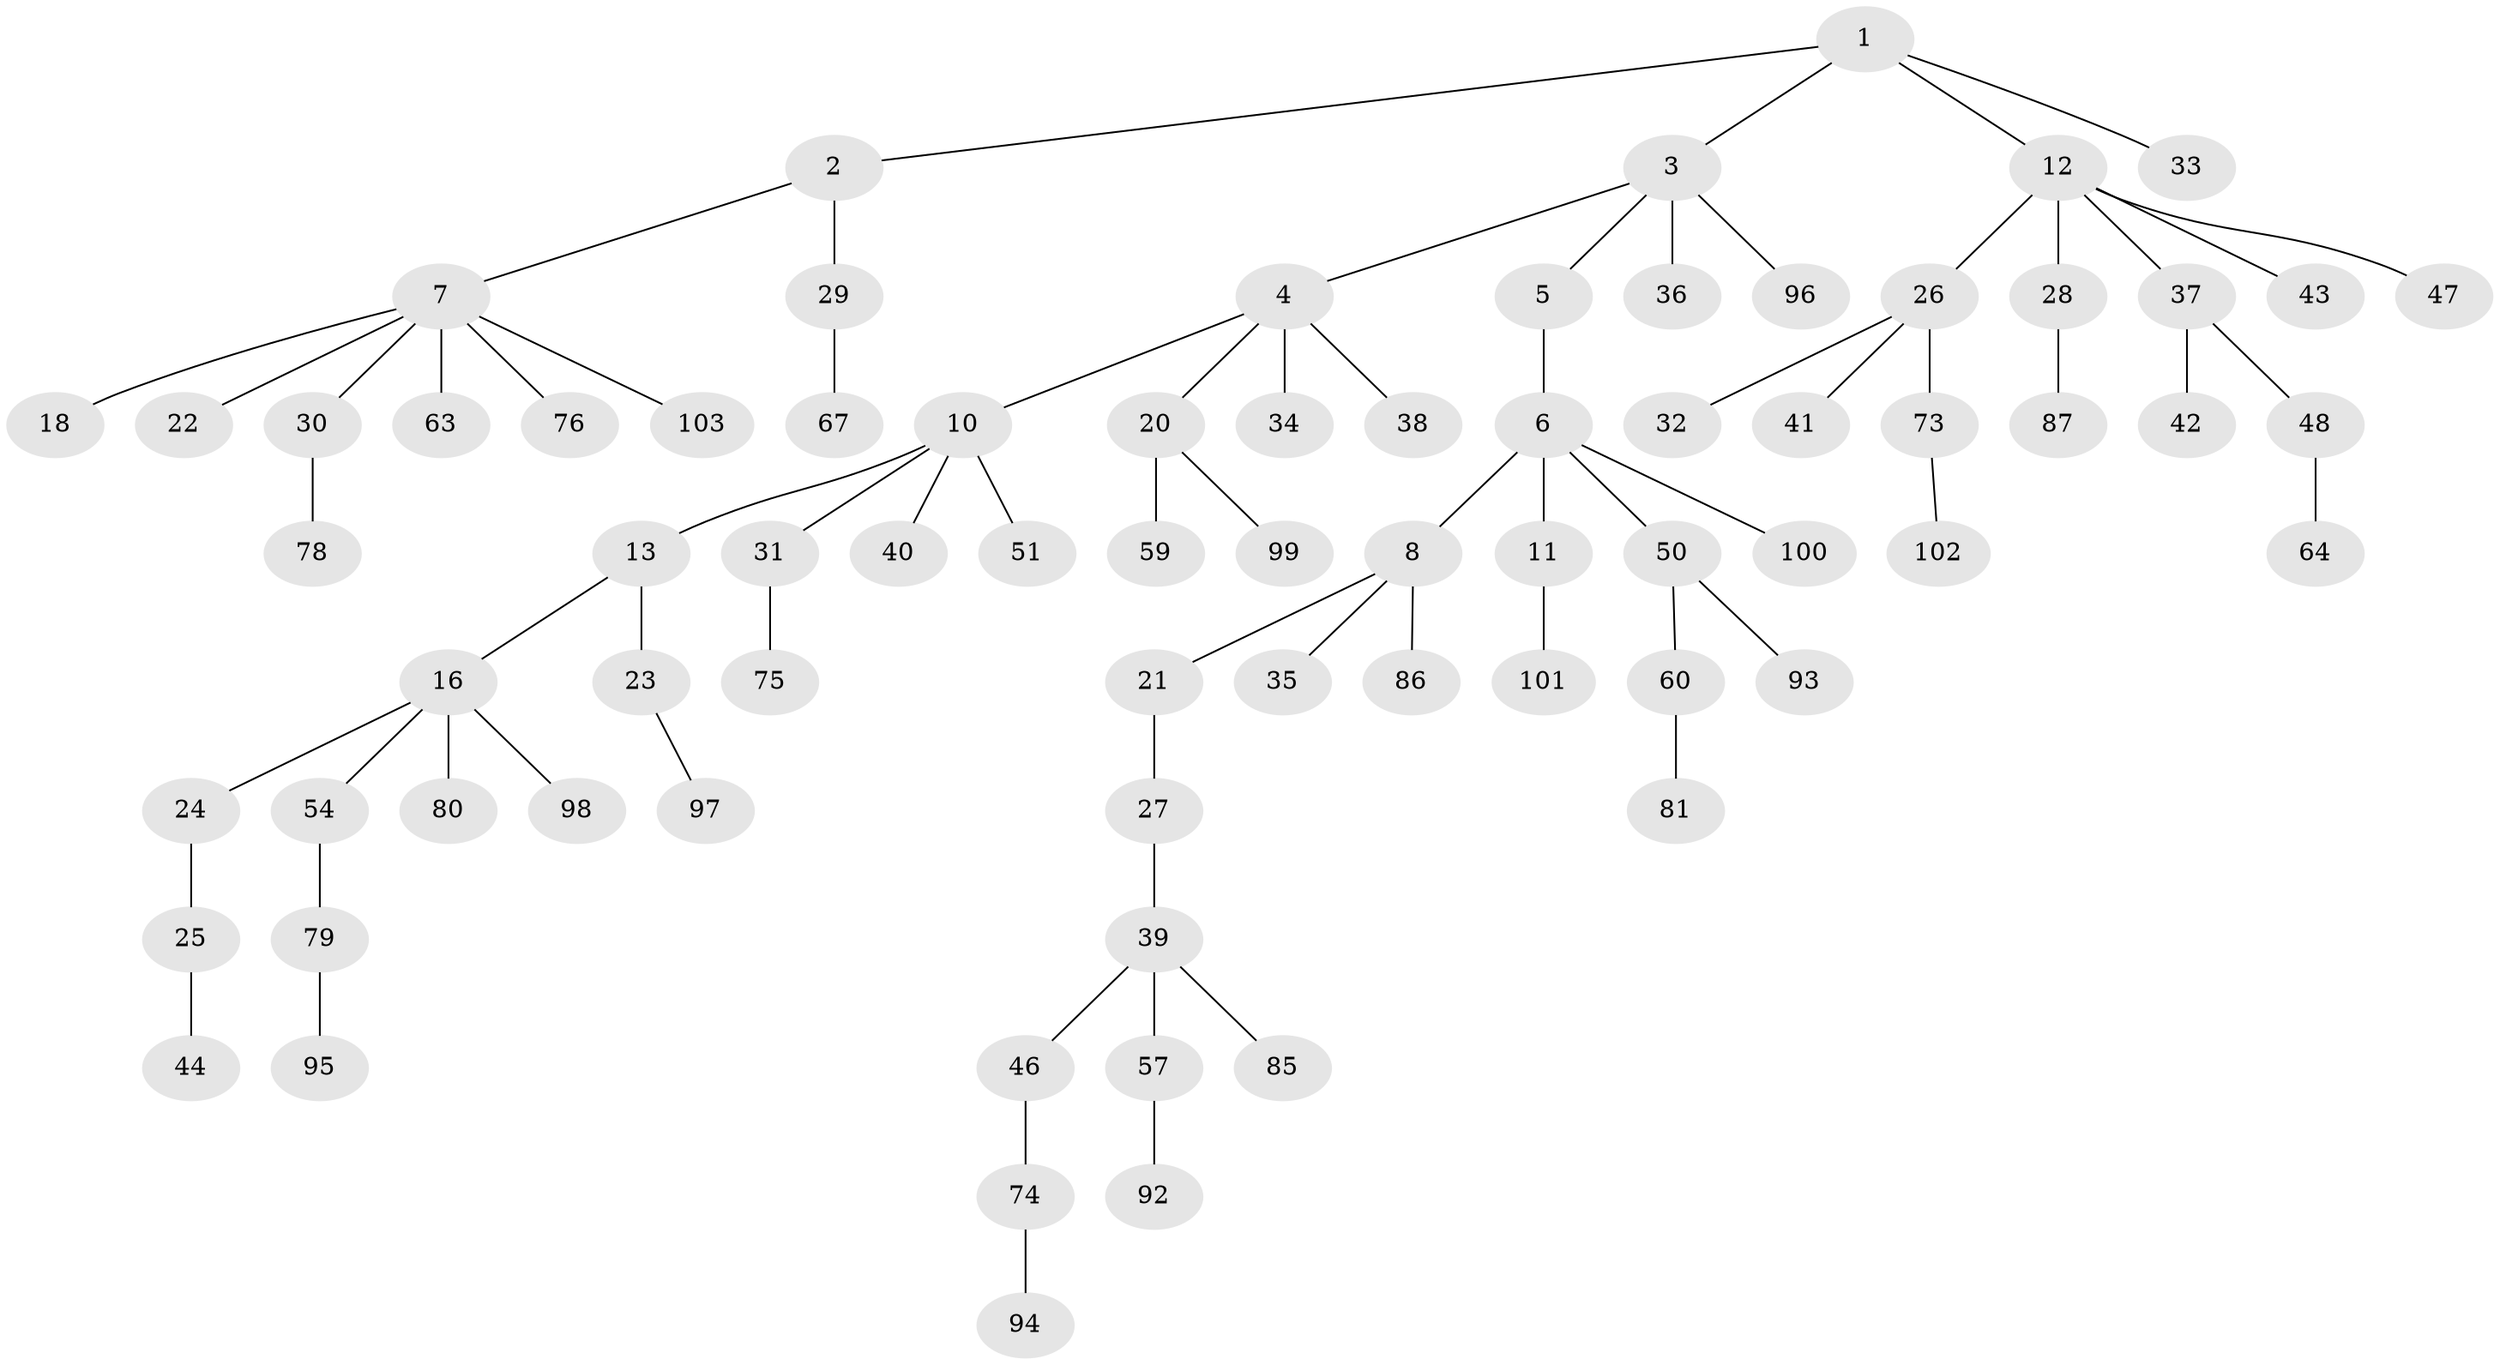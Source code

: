 // original degree distribution, {5: 0.038834951456310676, 3: 0.1650485436893204, 6: 0.019417475728155338, 2: 0.22330097087378642, 4: 0.05825242718446602, 1: 0.49514563106796117}
// Generated by graph-tools (version 1.1) at 2025/42/03/06/25 10:42:05]
// undirected, 74 vertices, 73 edges
graph export_dot {
graph [start="1"]
  node [color=gray90,style=filled];
  1 [super="+88"];
  2;
  3 [super="+84"];
  4;
  5;
  6;
  7 [super="+9"];
  8 [super="+49"];
  10 [super="+17"];
  11 [super="+14"];
  12 [super="+15"];
  13;
  16 [super="+19"];
  18 [super="+61"];
  20 [super="+56"];
  21;
  22;
  23 [super="+89"];
  24;
  25 [super="+70"];
  26 [super="+68"];
  27 [super="+72"];
  28 [super="+91"];
  29 [super="+90"];
  30 [super="+71"];
  31 [super="+45"];
  32;
  33;
  34;
  35;
  36;
  37;
  38 [super="+77"];
  39 [super="+65"];
  40;
  41 [super="+66"];
  42;
  43 [super="+52"];
  44;
  46 [super="+62"];
  47 [super="+55"];
  48;
  50 [super="+53"];
  51;
  54;
  57 [super="+58"];
  59;
  60 [super="+69"];
  63;
  64;
  67;
  73;
  74 [super="+83"];
  75;
  76;
  78;
  79;
  80;
  81 [super="+82"];
  85;
  86;
  87;
  92;
  93;
  94;
  95;
  96;
  97;
  98;
  99;
  100;
  101;
  102;
  103;
  1 -- 2;
  1 -- 3;
  1 -- 12;
  1 -- 33;
  2 -- 7;
  2 -- 29;
  3 -- 4;
  3 -- 5;
  3 -- 36;
  3 -- 96;
  4 -- 10;
  4 -- 20;
  4 -- 34;
  4 -- 38;
  5 -- 6;
  6 -- 8;
  6 -- 11;
  6 -- 50;
  6 -- 100;
  7 -- 18;
  7 -- 22;
  7 -- 30;
  7 -- 63;
  7 -- 76;
  7 -- 103;
  8 -- 21;
  8 -- 35;
  8 -- 86;
  10 -- 13;
  10 -- 40;
  10 -- 51;
  10 -- 31;
  11 -- 101;
  12 -- 37;
  12 -- 43;
  12 -- 26;
  12 -- 28;
  12 -- 47;
  13 -- 16;
  13 -- 23;
  16 -- 80;
  16 -- 98;
  16 -- 24;
  16 -- 54;
  20 -- 99;
  20 -- 59;
  21 -- 27;
  23 -- 97;
  24 -- 25;
  25 -- 44;
  26 -- 32;
  26 -- 41;
  26 -- 73;
  27 -- 39;
  28 -- 87;
  29 -- 67;
  30 -- 78;
  31 -- 75;
  37 -- 42;
  37 -- 48;
  39 -- 46;
  39 -- 57;
  39 -- 85;
  46 -- 74;
  48 -- 64;
  50 -- 60;
  50 -- 93;
  54 -- 79;
  57 -- 92;
  60 -- 81;
  73 -- 102;
  74 -- 94;
  79 -- 95;
}
